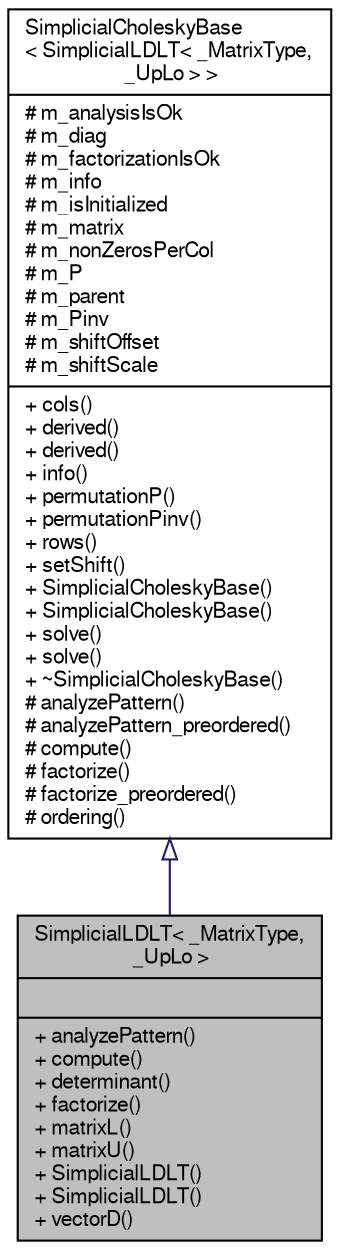 digraph "SimplicialLDLT&lt; _MatrixType, _UpLo &gt;"
{
  edge [fontname="FreeSans",fontsize="10",labelfontname="FreeSans",labelfontsize="10"];
  node [fontname="FreeSans",fontsize="10",shape=record];
  Node1 [label="{SimplicialLDLT\< _MatrixType,\l _UpLo \>\n||+ analyzePattern()\l+ compute()\l+ determinant()\l+ factorize()\l+ matrixL()\l+ matrixU()\l+ SimplicialLDLT()\l+ SimplicialLDLT()\l+ vectorD()\l}",height=0.2,width=0.4,color="black", fillcolor="grey75", style="filled" fontcolor="black"];
  Node2 -> Node1 [dir="back",color="midnightblue",fontsize="10",style="solid",arrowtail="onormal",fontname="FreeSans"];
  Node2 [label="{SimplicialCholeskyBase\l\< SimplicialLDLT\< _MatrixType,\l _UpLo \> \>\n|# m_analysisIsOk\l# m_diag\l# m_factorizationIsOk\l# m_info\l# m_isInitialized\l# m_matrix\l# m_nonZerosPerCol\l# m_P\l# m_parent\l# m_Pinv\l# m_shiftOffset\l# m_shiftScale\l|+ cols()\l+ derived()\l+ derived()\l+ info()\l+ permutationP()\l+ permutationPinv()\l+ rows()\l+ setShift()\l+ SimplicialCholeskyBase()\l+ SimplicialCholeskyBase()\l+ solve()\l+ solve()\l+ ~SimplicialCholeskyBase()\l# analyzePattern()\l# analyzePattern_preordered()\l# compute()\l# factorize()\l# factorize_preordered()\l# ordering()\l}",height=0.2,width=0.4,color="black", fillcolor="white", style="filled",URL="$classEigen_1_1SimplicialCholeskyBase.html"];
}
